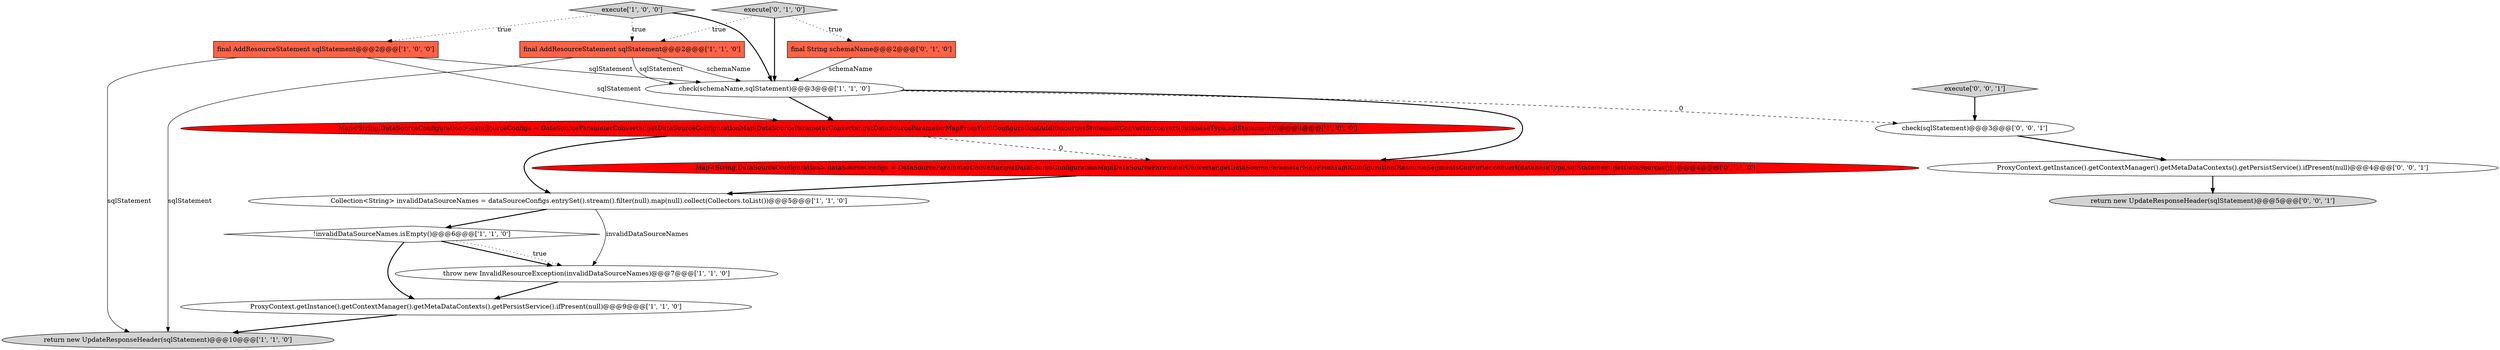 digraph {
2 [style = filled, label = "!invalidDataSourceNames.isEmpty()@@@6@@@['1', '1', '0']", fillcolor = white, shape = diamond image = "AAA0AAABBB1BBB"];
6 [style = filled, label = "Collection<String> invalidDataSourceNames = dataSourceConfigs.entrySet().stream().filter(null).map(null).collect(Collectors.toList())@@@5@@@['1', '1', '0']", fillcolor = white, shape = ellipse image = "AAA0AAABBB1BBB"];
10 [style = filled, label = "execute['0', '1', '0']", fillcolor = lightgray, shape = diamond image = "AAA0AAABBB2BBB"];
11 [style = filled, label = "final String schemaName@@@2@@@['0', '1', '0']", fillcolor = tomato, shape = box image = "AAA0AAABBB2BBB"];
1 [style = filled, label = "return new UpdateResponseHeader(sqlStatement)@@@10@@@['1', '1', '0']", fillcolor = lightgray, shape = ellipse image = "AAA0AAABBB1BBB"];
8 [style = filled, label = "final AddResourceStatement sqlStatement@@@2@@@['1', '0', '0']", fillcolor = tomato, shape = box image = "AAA0AAABBB1BBB"];
9 [style = filled, label = "final AddResourceStatement sqlStatement@@@2@@@['1', '1', '0']", fillcolor = tomato, shape = box image = "AAA0AAABBB1BBB"];
13 [style = filled, label = "ProxyContext.getInstance().getContextManager().getMetaDataContexts().getPersistService().ifPresent(null)@@@4@@@['0', '0', '1']", fillcolor = white, shape = ellipse image = "AAA0AAABBB3BBB"];
3 [style = filled, label = "ProxyContext.getInstance().getContextManager().getMetaDataContexts().getPersistService().ifPresent(null)@@@9@@@['1', '1', '0']", fillcolor = white, shape = ellipse image = "AAA0AAABBB1BBB"];
0 [style = filled, label = "check(schemaName,sqlStatement)@@@3@@@['1', '1', '0']", fillcolor = white, shape = ellipse image = "AAA0AAABBB1BBB"];
15 [style = filled, label = "check(sqlStatement)@@@3@@@['0', '0', '1']", fillcolor = white, shape = ellipse image = "AAA0AAABBB3BBB"];
5 [style = filled, label = "Map<String,DataSourceConfiguration> dataSourceConfigs = DataSourceParameterConverter.getDataSourceConfigurationMap(DataSourceParameterConverter.getDataSourceParameterMapFromYamlConfiguration(AddResourcesStatementConverter.convert(databaseType,sqlStatement)))@@@4@@@['1', '0', '0']", fillcolor = red, shape = ellipse image = "AAA1AAABBB1BBB"];
7 [style = filled, label = "execute['1', '0', '0']", fillcolor = lightgray, shape = diamond image = "AAA0AAABBB1BBB"];
14 [style = filled, label = "return new UpdateResponseHeader(sqlStatement)@@@5@@@['0', '0', '1']", fillcolor = lightgray, shape = ellipse image = "AAA0AAABBB3BBB"];
16 [style = filled, label = "execute['0', '0', '1']", fillcolor = lightgray, shape = diamond image = "AAA0AAABBB3BBB"];
4 [style = filled, label = "throw new InvalidResourceException(invalidDataSourceNames)@@@7@@@['1', '1', '0']", fillcolor = white, shape = ellipse image = "AAA0AAABBB1BBB"];
12 [style = filled, label = "Map<String,DataSourceConfiguration> dataSourceConfigs = DataSourceParameterConverter.getDataSourceConfigurationMap(DataSourceParameterConverter.getDataSourceParameterMapFromYamlConfiguration(ResourceSegmentsConverter.convert(databaseType,sqlStatement.getDataSources())))@@@4@@@['0', '1', '0']", fillcolor = red, shape = ellipse image = "AAA1AAABBB2BBB"];
8->5 [style = solid, label="sqlStatement"];
16->15 [style = bold, label=""];
4->3 [style = bold, label=""];
8->1 [style = solid, label="sqlStatement"];
15->13 [style = bold, label=""];
5->12 [style = dashed, label="0"];
3->1 [style = bold, label=""];
0->12 [style = bold, label=""];
2->3 [style = bold, label=""];
0->15 [style = dashed, label="0"];
7->0 [style = bold, label=""];
9->0 [style = solid, label="schemaName"];
7->9 [style = dotted, label="true"];
11->0 [style = solid, label="schemaName"];
10->9 [style = dotted, label="true"];
12->6 [style = bold, label=""];
2->4 [style = bold, label=""];
6->4 [style = solid, label="invalidDataSourceNames"];
6->2 [style = bold, label=""];
8->0 [style = solid, label="sqlStatement"];
5->6 [style = bold, label=""];
10->11 [style = dotted, label="true"];
10->0 [style = bold, label=""];
2->4 [style = dotted, label="true"];
9->0 [style = solid, label="sqlStatement"];
7->8 [style = dotted, label="true"];
13->14 [style = bold, label=""];
9->1 [style = solid, label="sqlStatement"];
0->5 [style = bold, label=""];
}
